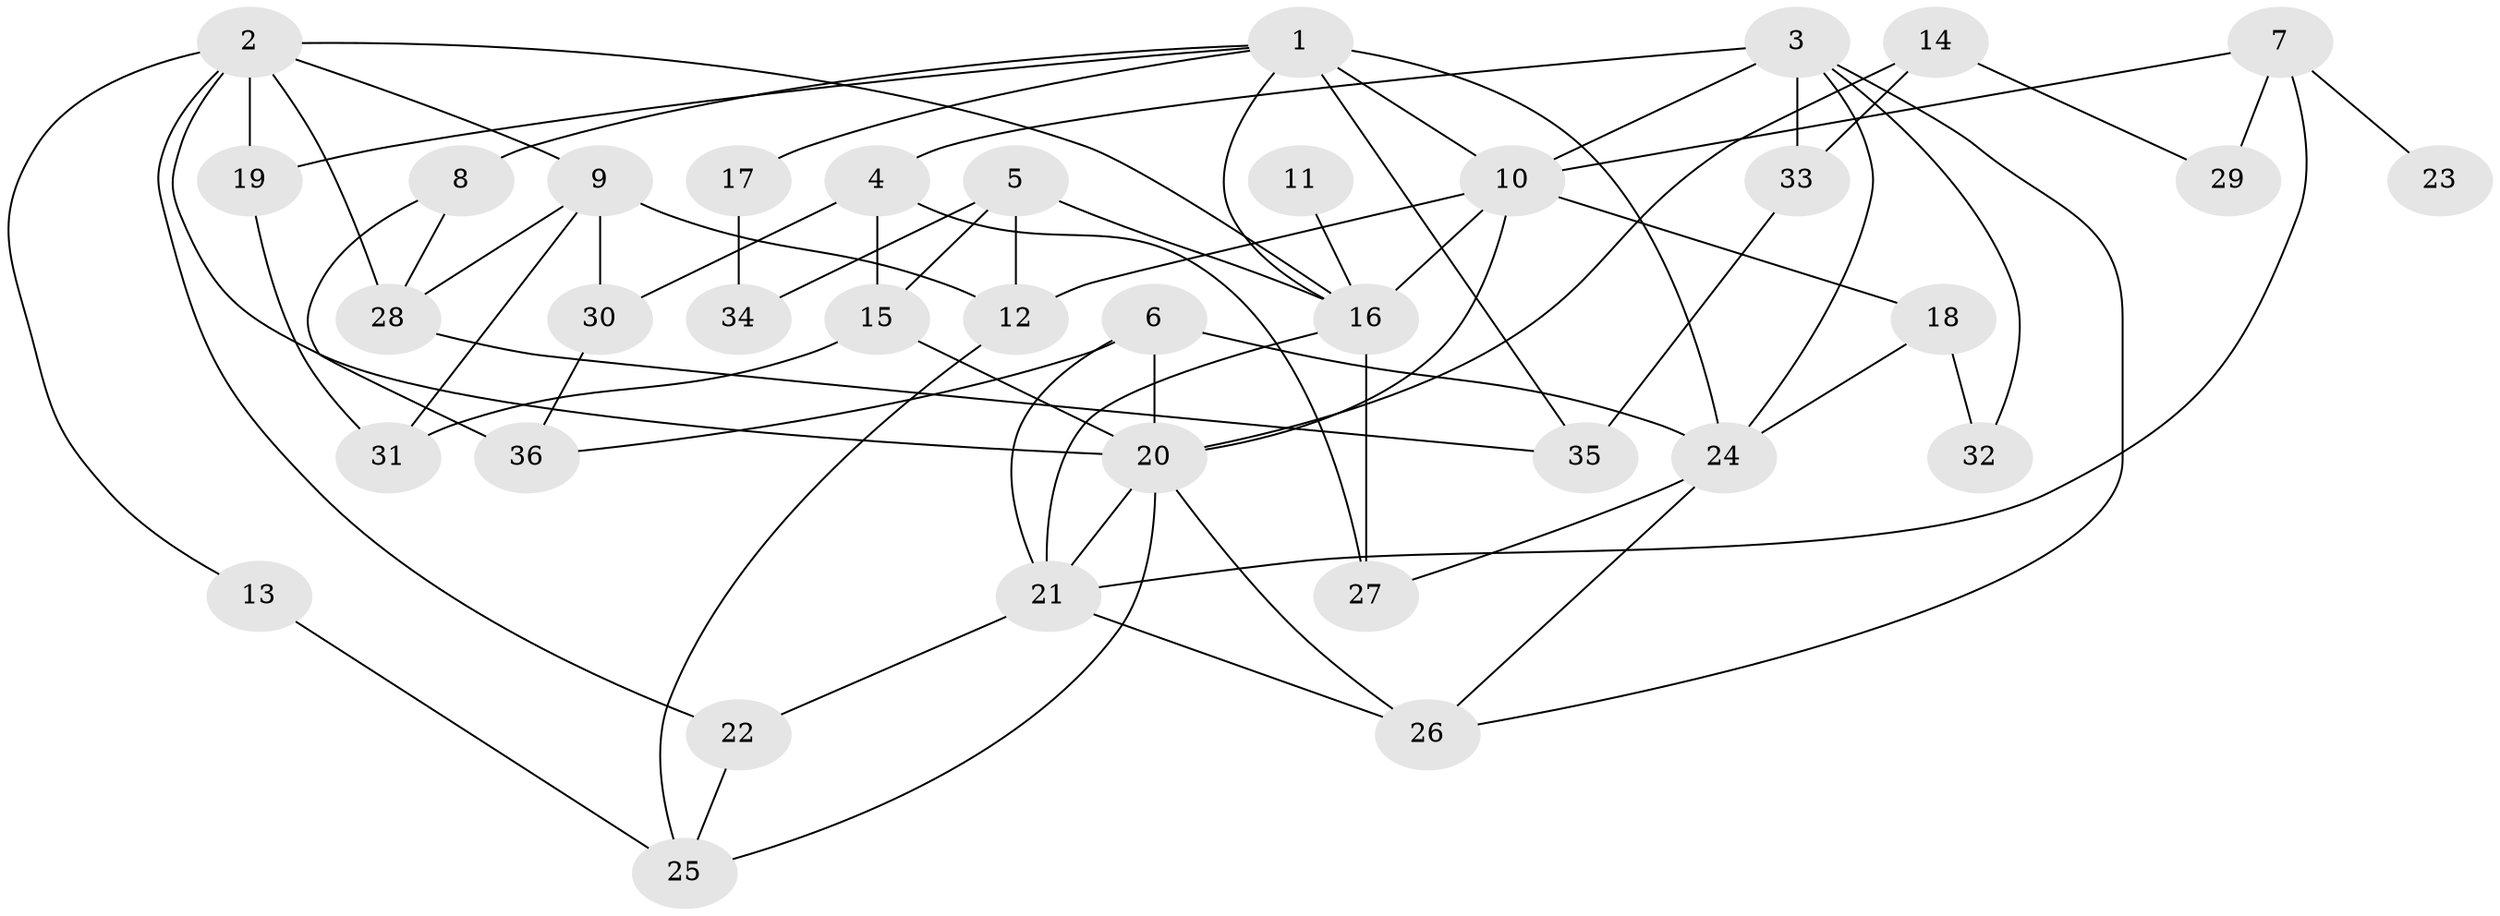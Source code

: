 // original degree distribution, {10: 0.011363636363636364, 4: 0.1590909090909091, 9: 0.011363636363636364, 6: 0.03409090909090909, 3: 0.2840909090909091, 8: 0.011363636363636364, 2: 0.32954545454545453, 5: 0.022727272727272728, 1: 0.13636363636363635}
// Generated by graph-tools (version 1.1) at 2025/36/03/04/25 23:36:05]
// undirected, 36 vertices, 70 edges
graph export_dot {
  node [color=gray90,style=filled];
  1;
  2;
  3;
  4;
  5;
  6;
  7;
  8;
  9;
  10;
  11;
  12;
  13;
  14;
  15;
  16;
  17;
  18;
  19;
  20;
  21;
  22;
  23;
  24;
  25;
  26;
  27;
  28;
  29;
  30;
  31;
  32;
  33;
  34;
  35;
  36;
  1 -- 8 [weight=1.0];
  1 -- 10 [weight=1.0];
  1 -- 16 [weight=1.0];
  1 -- 17 [weight=1.0];
  1 -- 19 [weight=1.0];
  1 -- 24 [weight=1.0];
  1 -- 35 [weight=2.0];
  2 -- 9 [weight=1.0];
  2 -- 13 [weight=1.0];
  2 -- 16 [weight=1.0];
  2 -- 19 [weight=1.0];
  2 -- 20 [weight=1.0];
  2 -- 22 [weight=1.0];
  2 -- 28 [weight=1.0];
  3 -- 4 [weight=1.0];
  3 -- 10 [weight=1.0];
  3 -- 24 [weight=1.0];
  3 -- 26 [weight=1.0];
  3 -- 32 [weight=1.0];
  3 -- 33 [weight=1.0];
  4 -- 15 [weight=1.0];
  4 -- 27 [weight=1.0];
  4 -- 30 [weight=1.0];
  5 -- 12 [weight=1.0];
  5 -- 15 [weight=1.0];
  5 -- 16 [weight=2.0];
  5 -- 34 [weight=2.0];
  6 -- 20 [weight=1.0];
  6 -- 21 [weight=1.0];
  6 -- 24 [weight=1.0];
  6 -- 36 [weight=1.0];
  7 -- 10 [weight=1.0];
  7 -- 21 [weight=1.0];
  7 -- 23 [weight=1.0];
  7 -- 29 [weight=1.0];
  8 -- 28 [weight=1.0];
  8 -- 36 [weight=1.0];
  9 -- 12 [weight=1.0];
  9 -- 28 [weight=1.0];
  9 -- 30 [weight=1.0];
  9 -- 31 [weight=1.0];
  10 -- 12 [weight=1.0];
  10 -- 16 [weight=2.0];
  10 -- 18 [weight=1.0];
  10 -- 20 [weight=1.0];
  11 -- 16 [weight=2.0];
  12 -- 25 [weight=1.0];
  13 -- 25 [weight=1.0];
  14 -- 20 [weight=1.0];
  14 -- 29 [weight=1.0];
  14 -- 33 [weight=1.0];
  15 -- 20 [weight=1.0];
  15 -- 31 [weight=1.0];
  16 -- 21 [weight=1.0];
  16 -- 27 [weight=1.0];
  17 -- 34 [weight=1.0];
  18 -- 24 [weight=1.0];
  18 -- 32 [weight=1.0];
  19 -- 31 [weight=1.0];
  20 -- 21 [weight=2.0];
  20 -- 25 [weight=1.0];
  20 -- 26 [weight=1.0];
  21 -- 22 [weight=1.0];
  21 -- 26 [weight=1.0];
  22 -- 25 [weight=1.0];
  24 -- 26 [weight=1.0];
  24 -- 27 [weight=1.0];
  28 -- 35 [weight=1.0];
  30 -- 36 [weight=1.0];
  33 -- 35 [weight=1.0];
}
